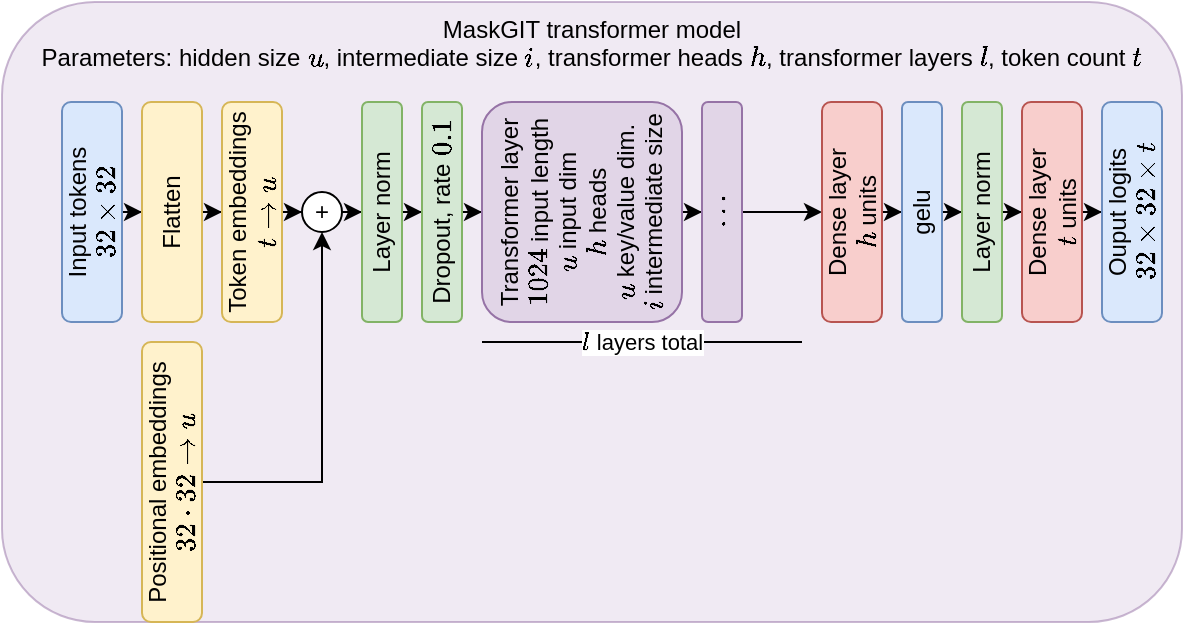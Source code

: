 <mxfile version="21.2.1" type="device">
  <diagram name="Page-1" id="RpvL2VfRRBLgs9tXxbWa">
    <mxGraphModel dx="627" dy="674" grid="1" gridSize="10" guides="1" tooltips="1" connect="1" arrows="1" fold="1" page="1" pageScale="1" pageWidth="3300" pageHeight="4681" math="1" shadow="0">
      <root>
        <mxCell id="0" />
        <mxCell id="1" parent="0" />
        <mxCell id="-ReKAeFo25wn6_mvwk_p-16" value="MaskGIT transformer model&lt;br&gt;Parameters: hidden size \(u\), intermediate size \(i\), transformer heads \(h\), transformer layers \(l\), token count \(t\)" style="rounded=1;whiteSpace=wrap;html=1;verticalAlign=top;fillColor=#e1d5e7;strokeColor=#9673a6;opacity=50;movable=1;resizable=1;rotatable=1;deletable=1;editable=1;locked=0;connectable=1;" vertex="1" parent="1">
          <mxGeometry x="30" y="30" width="590" height="310" as="geometry" />
        </mxCell>
        <mxCell id="-ReKAeFo25wn6_mvwk_p-4" style="edgeStyle=orthogonalEdgeStyle;rounded=0;orthogonalLoop=1;jettySize=auto;html=1;" edge="1" parent="1" source="-ReKAeFo25wn6_mvwk_p-1" target="-ReKAeFo25wn6_mvwk_p-14">
          <mxGeometry relative="1" as="geometry" />
        </mxCell>
        <mxCell id="-ReKAeFo25wn6_mvwk_p-1" value="Input tokens&lt;br&gt;\(32 \times 32\)" style="rounded=1;whiteSpace=wrap;html=1;horizontal=0;fillColor=#dae8fc;strokeColor=#6c8ebf;" vertex="1" parent="1">
          <mxGeometry x="60" y="80" width="30" height="110" as="geometry" />
        </mxCell>
        <mxCell id="-ReKAeFo25wn6_mvwk_p-7" style="edgeStyle=orthogonalEdgeStyle;rounded=0;orthogonalLoop=1;jettySize=auto;html=1;entryX=0.5;entryY=1;entryDx=0;entryDy=0;" edge="1" parent="1" source="-ReKAeFo25wn6_mvwk_p-2" target="-ReKAeFo25wn6_mvwk_p-5">
          <mxGeometry relative="1" as="geometry" />
        </mxCell>
        <mxCell id="-ReKAeFo25wn6_mvwk_p-2" value="Positional embeddings&lt;br&gt;\(32 \cdot 32\rightarrow u\)" style="rounded=1;whiteSpace=wrap;html=1;horizontal=0;fillColor=#fff2cc;strokeColor=#d6b656;" vertex="1" parent="1">
          <mxGeometry x="100" y="200" width="30" height="140" as="geometry" />
        </mxCell>
        <mxCell id="-ReKAeFo25wn6_mvwk_p-6" style="edgeStyle=orthogonalEdgeStyle;rounded=0;orthogonalLoop=1;jettySize=auto;html=1;" edge="1" parent="1" source="-ReKAeFo25wn6_mvwk_p-3" target="-ReKAeFo25wn6_mvwk_p-5">
          <mxGeometry relative="1" as="geometry" />
        </mxCell>
        <mxCell id="-ReKAeFo25wn6_mvwk_p-9" style="edgeStyle=orthogonalEdgeStyle;rounded=0;orthogonalLoop=1;jettySize=auto;html=1;" edge="1" parent="1" source="-ReKAeFo25wn6_mvwk_p-5" target="-ReKAeFo25wn6_mvwk_p-8">
          <mxGeometry relative="1" as="geometry" />
        </mxCell>
        <mxCell id="-ReKAeFo25wn6_mvwk_p-5" value="+" style="ellipse;whiteSpace=wrap;html=1;aspect=fixed;" vertex="1" parent="1">
          <mxGeometry x="180" y="125" width="20" height="20" as="geometry" />
        </mxCell>
        <mxCell id="-ReKAeFo25wn6_mvwk_p-11" style="edgeStyle=orthogonalEdgeStyle;rounded=0;orthogonalLoop=1;jettySize=auto;html=1;" edge="1" parent="1" source="-ReKAeFo25wn6_mvwk_p-8" target="-ReKAeFo25wn6_mvwk_p-10">
          <mxGeometry relative="1" as="geometry" />
        </mxCell>
        <mxCell id="-ReKAeFo25wn6_mvwk_p-8" value="Layer norm" style="rounded=1;whiteSpace=wrap;html=1;horizontal=0;fillColor=#d5e8d4;strokeColor=#82b366;" vertex="1" parent="1">
          <mxGeometry x="210" y="80" width="20" height="110" as="geometry" />
        </mxCell>
        <mxCell id="-ReKAeFo25wn6_mvwk_p-13" style="edgeStyle=orthogonalEdgeStyle;rounded=0;orthogonalLoop=1;jettySize=auto;html=1;" edge="1" parent="1" source="-ReKAeFo25wn6_mvwk_p-10" target="-ReKAeFo25wn6_mvwk_p-12">
          <mxGeometry relative="1" as="geometry" />
        </mxCell>
        <mxCell id="-ReKAeFo25wn6_mvwk_p-10" value="Dropout, rate \(0.1\)" style="rounded=1;whiteSpace=wrap;html=1;horizontal=0;fillColor=#d5e8d4;strokeColor=#82b366;" vertex="1" parent="1">
          <mxGeometry x="240" y="80" width="20" height="110" as="geometry" />
        </mxCell>
        <mxCell id="-ReKAeFo25wn6_mvwk_p-18" value="" style="edgeStyle=orthogonalEdgeStyle;rounded=0;orthogonalLoop=1;jettySize=auto;html=1;" edge="1" parent="1" source="-ReKAeFo25wn6_mvwk_p-12" target="-ReKAeFo25wn6_mvwk_p-17">
          <mxGeometry relative="1" as="geometry" />
        </mxCell>
        <mxCell id="-ReKAeFo25wn6_mvwk_p-12" value="Transformer layer&lt;br&gt;\(1024\) input length&lt;br&gt;\(u\) input dim&lt;br&gt;\(h\) heads&lt;br&gt;\(u\) key/value dim.&lt;br&gt;\(i\) intermediate size" style="rounded=1;whiteSpace=wrap;html=1;horizontal=0;fillColor=#e1d5e7;strokeColor=#9673a6;" vertex="1" parent="1">
          <mxGeometry x="270" y="80" width="100" height="110" as="geometry" />
        </mxCell>
        <mxCell id="-ReKAeFo25wn6_mvwk_p-15" style="edgeStyle=orthogonalEdgeStyle;rounded=0;orthogonalLoop=1;jettySize=auto;html=1;" edge="1" parent="1" source="-ReKAeFo25wn6_mvwk_p-14" target="-ReKAeFo25wn6_mvwk_p-3">
          <mxGeometry relative="1" as="geometry" />
        </mxCell>
        <mxCell id="-ReKAeFo25wn6_mvwk_p-14" value="Flatten" style="rounded=1;whiteSpace=wrap;html=1;horizontal=0;fillColor=#fff2cc;strokeColor=#d6b656;" vertex="1" parent="1">
          <mxGeometry x="100" y="80" width="30" height="110" as="geometry" />
        </mxCell>
        <mxCell id="-ReKAeFo25wn6_mvwk_p-3" value="Token embeddings&lt;br&gt;\(t \rightarrow u \)" style="rounded=1;whiteSpace=wrap;html=1;horizontal=0;fillColor=#fff2cc;strokeColor=#d6b656;" vertex="1" parent="1">
          <mxGeometry x="140" y="80" width="30" height="110" as="geometry" />
        </mxCell>
        <mxCell id="-ReKAeFo25wn6_mvwk_p-23" style="edgeStyle=orthogonalEdgeStyle;rounded=0;orthogonalLoop=1;jettySize=auto;html=1;" edge="1" parent="1" source="-ReKAeFo25wn6_mvwk_p-17" target="-ReKAeFo25wn6_mvwk_p-21">
          <mxGeometry relative="1" as="geometry" />
        </mxCell>
        <mxCell id="-ReKAeFo25wn6_mvwk_p-17" value="\( \cdots \)" style="whiteSpace=wrap;html=1;fillColor=#e1d5e7;strokeColor=#9673a6;rounded=1;horizontal=0;" vertex="1" parent="1">
          <mxGeometry x="380" y="80" width="20" height="110" as="geometry" />
        </mxCell>
        <mxCell id="-ReKAeFo25wn6_mvwk_p-19" value="" style="endArrow=none;html=1;rounded=0;" edge="1" parent="1">
          <mxGeometry width="50" height="50" relative="1" as="geometry">
            <mxPoint x="270" y="200" as="sourcePoint" />
            <mxPoint x="430" y="200" as="targetPoint" />
          </mxGeometry>
        </mxCell>
        <mxCell id="-ReKAeFo25wn6_mvwk_p-20" value="\(l\) layers total" style="edgeLabel;html=1;align=center;verticalAlign=middle;resizable=0;points=[];labelBackgroundColor=default;" vertex="1" connectable="0" parent="-ReKAeFo25wn6_mvwk_p-19">
          <mxGeometry x="0.226" relative="1" as="geometry">
            <mxPoint x="-18" as="offset" />
          </mxGeometry>
        </mxCell>
        <mxCell id="-ReKAeFo25wn6_mvwk_p-25" style="edgeStyle=orthogonalEdgeStyle;rounded=0;orthogonalLoop=1;jettySize=auto;html=1;" edge="1" parent="1" source="-ReKAeFo25wn6_mvwk_p-21" target="-ReKAeFo25wn6_mvwk_p-24">
          <mxGeometry relative="1" as="geometry" />
        </mxCell>
        <mxCell id="-ReKAeFo25wn6_mvwk_p-21" value="Dense layer&lt;br&gt;\(h\) units" style="whiteSpace=wrap;html=1;fillColor=#f8cecc;strokeColor=#b85450;rounded=1;horizontal=0;" vertex="1" parent="1">
          <mxGeometry x="440" y="80" width="30" height="110" as="geometry" />
        </mxCell>
        <mxCell id="-ReKAeFo25wn6_mvwk_p-28" style="edgeStyle=orthogonalEdgeStyle;rounded=0;orthogonalLoop=1;jettySize=auto;html=1;" edge="1" parent="1" source="-ReKAeFo25wn6_mvwk_p-24" target="-ReKAeFo25wn6_mvwk_p-27">
          <mxGeometry relative="1" as="geometry" />
        </mxCell>
        <mxCell id="-ReKAeFo25wn6_mvwk_p-24" value="gelu" style="rounded=1;whiteSpace=wrap;html=1;horizontal=0;fillColor=#dae8fc;strokeColor=#6c8ebf;" vertex="1" parent="1">
          <mxGeometry x="480" y="80" width="20" height="110" as="geometry" />
        </mxCell>
        <mxCell id="-ReKAeFo25wn6_mvwk_p-31" style="edgeStyle=orthogonalEdgeStyle;rounded=0;orthogonalLoop=1;jettySize=auto;html=1;" edge="1" parent="1" source="-ReKAeFo25wn6_mvwk_p-26" target="-ReKAeFo25wn6_mvwk_p-30">
          <mxGeometry relative="1" as="geometry" />
        </mxCell>
        <mxCell id="-ReKAeFo25wn6_mvwk_p-29" style="edgeStyle=orthogonalEdgeStyle;rounded=0;orthogonalLoop=1;jettySize=auto;html=1;" edge="1" parent="1" source="-ReKAeFo25wn6_mvwk_p-27" target="-ReKAeFo25wn6_mvwk_p-26">
          <mxGeometry relative="1" as="geometry" />
        </mxCell>
        <mxCell id="-ReKAeFo25wn6_mvwk_p-27" value="Layer norm" style="rounded=1;whiteSpace=wrap;html=1;horizontal=0;fillColor=#d5e8d4;strokeColor=#82b366;" vertex="1" parent="1">
          <mxGeometry x="510" y="80" width="20" height="110" as="geometry" />
        </mxCell>
        <mxCell id="-ReKAeFo25wn6_mvwk_p-30" value="Ouput logits&lt;br&gt;\(32 \times 32 \times t\)" style="rounded=1;whiteSpace=wrap;html=1;horizontal=0;fillColor=#dae8fc;strokeColor=#6c8ebf;" vertex="1" parent="1">
          <mxGeometry x="580" y="80" width="30" height="110" as="geometry" />
        </mxCell>
        <mxCell id="-ReKAeFo25wn6_mvwk_p-26" value="Dense layer&lt;br&gt;\(t\) units" style="whiteSpace=wrap;html=1;fillColor=#f8cecc;strokeColor=#b85450;rounded=1;horizontal=0;" vertex="1" parent="1">
          <mxGeometry x="540" y="80" width="30" height="110" as="geometry" />
        </mxCell>
      </root>
    </mxGraphModel>
  </diagram>
</mxfile>
